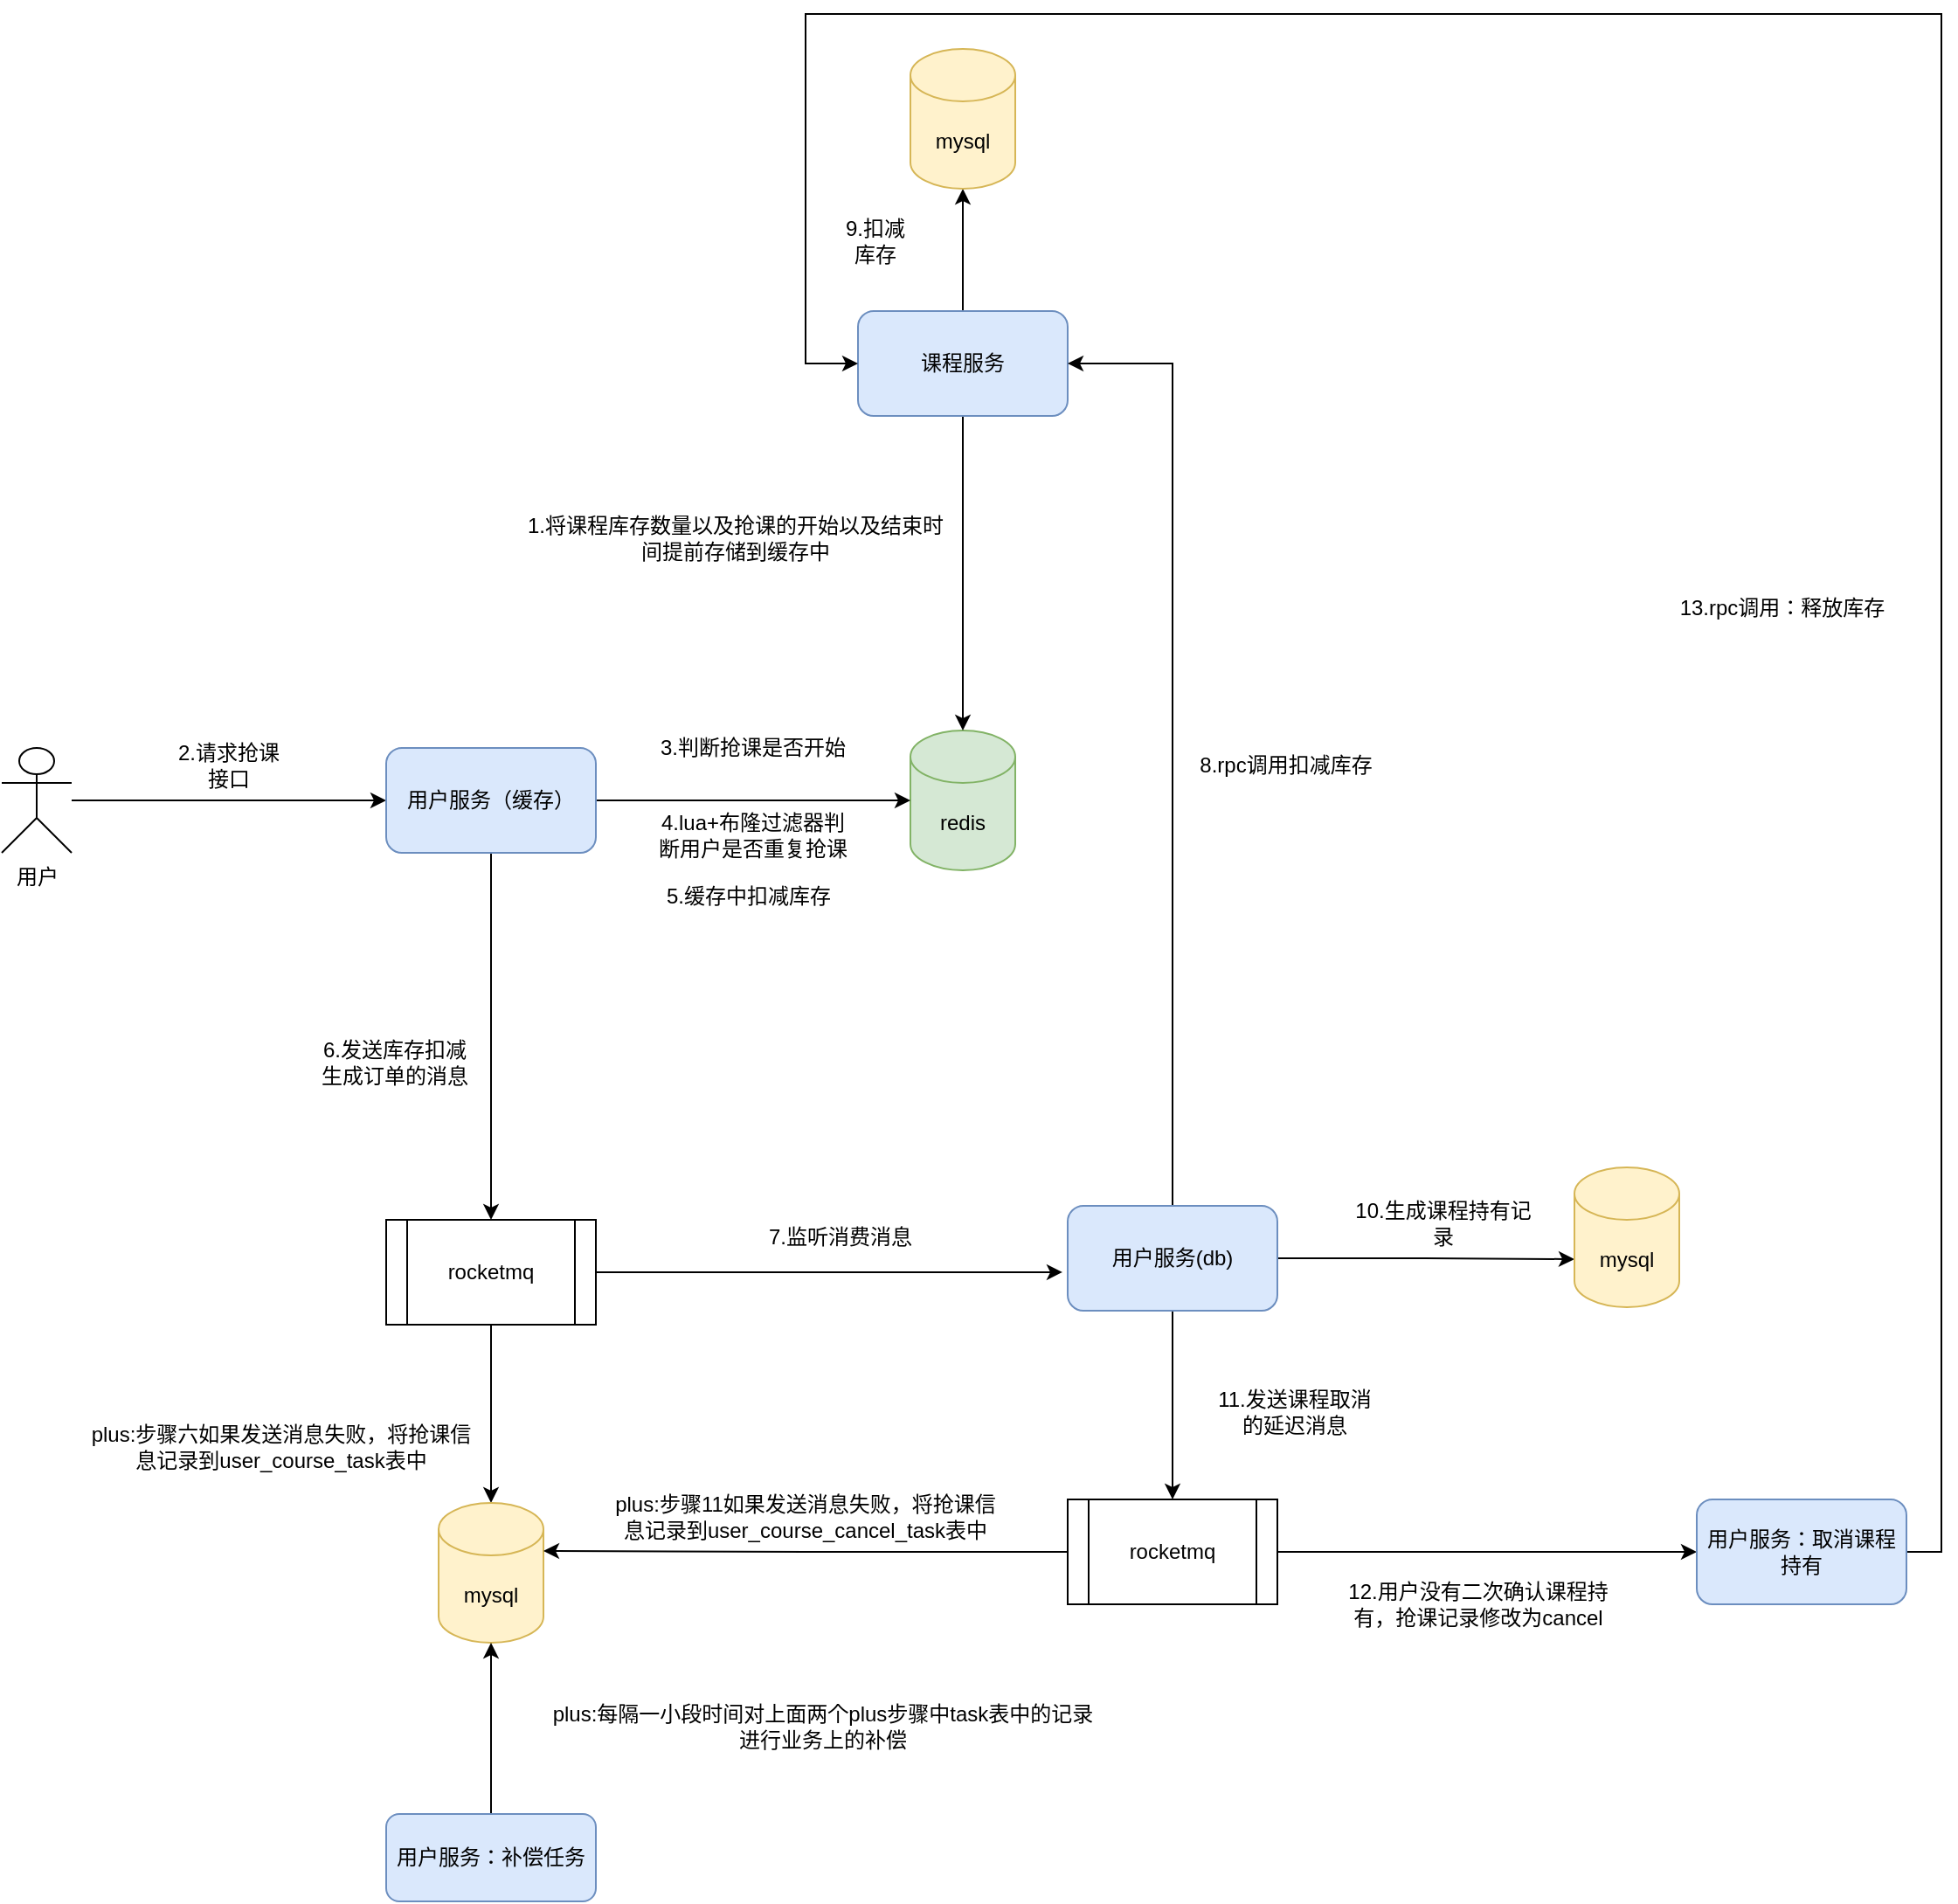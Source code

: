 <mxfile version="14.6.6" type="github"><diagram id="kXIEVZA1hbExhX5Ozc5R" name="Page-1"><mxGraphModel dx="1422" dy="794" grid="1" gridSize="10" guides="1" tooltips="1" connect="1" arrows="1" fold="1" page="1" pageScale="1" pageWidth="1169" pageHeight="1654" math="0" shadow="0"><root><mxCell id="0"/><mxCell id="1" parent="0"/><mxCell id="2bao1KNZBaHZsBBibMB4-11" style="edgeStyle=orthogonalEdgeStyle;rounded=0;orthogonalLoop=1;jettySize=auto;html=1;" parent="1" source="Q6ypxZt8FOQjwD9Kqvpz-1" target="2bao1KNZBaHZsBBibMB4-10" edge="1"><mxGeometry relative="1" as="geometry"/></mxCell><mxCell id="Q6ypxZt8FOQjwD9Kqvpz-1" value="用户" style="shape=umlActor;verticalLabelPosition=bottom;verticalAlign=top;html=1;outlineConnect=0;" parent="1" vertex="1"><mxGeometry x="150" y="570" width="40" height="60" as="geometry"/></mxCell><mxCell id="Q6ypxZt8FOQjwD9Kqvpz-2" value="redis" style="shape=cylinder3;whiteSpace=wrap;html=1;boundedLbl=1;backgroundOutline=1;size=15;fillColor=#d5e8d4;strokeColor=#82b366;" parent="1" vertex="1"><mxGeometry x="670" y="560" width="60" height="80" as="geometry"/></mxCell><mxCell id="2bao1KNZBaHZsBBibMB4-15" style="edgeStyle=orthogonalEdgeStyle;rounded=0;orthogonalLoop=1;jettySize=auto;html=1;entryX=0.5;entryY=0;entryDx=0;entryDy=0;entryPerimeter=0;" parent="1" source="2bao1KNZBaHZsBBibMB4-2" target="Q6ypxZt8FOQjwD9Kqvpz-2" edge="1"><mxGeometry relative="1" as="geometry"/></mxCell><mxCell id="2bao1KNZBaHZsBBibMB4-35" style="edgeStyle=orthogonalEdgeStyle;rounded=0;orthogonalLoop=1;jettySize=auto;html=1;" parent="1" source="2bao1KNZBaHZsBBibMB4-2" target="2bao1KNZBaHZsBBibMB4-34" edge="1"><mxGeometry relative="1" as="geometry"/></mxCell><mxCell id="2bao1KNZBaHZsBBibMB4-2" value="课程服务" style="rounded=1;whiteSpace=wrap;html=1;fillColor=#dae8fc;strokeColor=#6c8ebf;" parent="1" vertex="1"><mxGeometry x="640" y="320" width="120" height="60" as="geometry"/></mxCell><mxCell id="2bao1KNZBaHZsBBibMB4-9" value="1.将课程库存数量以及抢课的开始以及结束时间提前存储到缓存中" style="text;html=1;strokeColor=none;fillColor=none;align=center;verticalAlign=middle;whiteSpace=wrap;rounded=0;" parent="1" vertex="1"><mxGeometry x="450" y="420" width="240" height="60" as="geometry"/></mxCell><mxCell id="2bao1KNZBaHZsBBibMB4-13" style="edgeStyle=orthogonalEdgeStyle;rounded=0;orthogonalLoop=1;jettySize=auto;html=1;" parent="1" source="2bao1KNZBaHZsBBibMB4-10" target="Q6ypxZt8FOQjwD9Kqvpz-2" edge="1"><mxGeometry relative="1" as="geometry"/></mxCell><mxCell id="2bao1KNZBaHZsBBibMB4-20" style="edgeStyle=orthogonalEdgeStyle;rounded=0;orthogonalLoop=1;jettySize=auto;html=1;entryX=0.5;entryY=0;entryDx=0;entryDy=0;" parent="1" source="2bao1KNZBaHZsBBibMB4-10" target="2bao1KNZBaHZsBBibMB4-19" edge="1"><mxGeometry relative="1" as="geometry"/></mxCell><mxCell id="2bao1KNZBaHZsBBibMB4-10" value="用户服务（缓存）" style="rounded=1;whiteSpace=wrap;html=1;fillColor=#dae8fc;strokeColor=#6c8ebf;" parent="1" vertex="1"><mxGeometry x="370" y="570" width="120" height="60" as="geometry"/></mxCell><mxCell id="2bao1KNZBaHZsBBibMB4-12" value="2.请求抢课接口" style="text;html=1;strokeColor=none;fillColor=none;align=center;verticalAlign=middle;whiteSpace=wrap;rounded=0;" parent="1" vertex="1"><mxGeometry x="250" y="570" width="60" height="20" as="geometry"/></mxCell><mxCell id="2bao1KNZBaHZsBBibMB4-14" value="3.判断抢课是否开始" style="text;html=1;strokeColor=none;fillColor=none;align=center;verticalAlign=middle;whiteSpace=wrap;rounded=0;" parent="1" vertex="1"><mxGeometry x="520" y="560" width="120" height="20" as="geometry"/></mxCell><mxCell id="2bao1KNZBaHZsBBibMB4-17" value="4.lua+布隆过滤器判断用户是否重复抢课" style="text;html=1;strokeColor=none;fillColor=none;align=center;verticalAlign=middle;whiteSpace=wrap;rounded=0;" parent="1" vertex="1"><mxGeometry x="525" y="610" width="110" height="20" as="geometry"/></mxCell><mxCell id="2bao1KNZBaHZsBBibMB4-18" value="5.缓存中扣减库存" style="text;html=1;strokeColor=none;fillColor=none;align=center;verticalAlign=middle;whiteSpace=wrap;rounded=0;" parent="1" vertex="1"><mxGeometry x="525" y="640" width="105" height="30" as="geometry"/></mxCell><mxCell id="2bao1KNZBaHZsBBibMB4-26" style="edgeStyle=orthogonalEdgeStyle;rounded=0;orthogonalLoop=1;jettySize=auto;html=1;entryX=-0.025;entryY=0.633;entryDx=0;entryDy=0;entryPerimeter=0;" parent="1" source="2bao1KNZBaHZsBBibMB4-19" target="2bao1KNZBaHZsBBibMB4-24" edge="1"><mxGeometry relative="1" as="geometry"/></mxCell><mxCell id="2bao1KNZBaHZsBBibMB4-40" style="edgeStyle=orthogonalEdgeStyle;rounded=0;orthogonalLoop=1;jettySize=auto;html=1;exitX=0.5;exitY=1;exitDx=0;exitDy=0;" parent="1" source="2bao1KNZBaHZsBBibMB4-19" target="2bao1KNZBaHZsBBibMB4-39" edge="1"><mxGeometry relative="1" as="geometry"/></mxCell><mxCell id="2bao1KNZBaHZsBBibMB4-19" value="rocketmq" style="shape=process;whiteSpace=wrap;html=1;backgroundOutline=1;" parent="1" vertex="1"><mxGeometry x="370" y="840" width="120" height="60" as="geometry"/></mxCell><mxCell id="2bao1KNZBaHZsBBibMB4-21" value="6.发送库存扣减生成订单的消息" style="text;html=1;strokeColor=none;fillColor=none;align=center;verticalAlign=middle;whiteSpace=wrap;rounded=0;" parent="1" vertex="1"><mxGeometry x="330" y="740" width="90" height="20" as="geometry"/></mxCell><mxCell id="2bao1KNZBaHZsBBibMB4-23" value="7.监听消费消息" style="text;html=1;strokeColor=none;fillColor=none;align=center;verticalAlign=middle;whiteSpace=wrap;rounded=0;" parent="1" vertex="1"><mxGeometry x="580" y="840" width="100" height="20" as="geometry"/></mxCell><mxCell id="2bao1KNZBaHZsBBibMB4-28" style="edgeStyle=orthogonalEdgeStyle;rounded=0;orthogonalLoop=1;jettySize=auto;html=1;entryX=1;entryY=0.5;entryDx=0;entryDy=0;" parent="1" source="2bao1KNZBaHZsBBibMB4-24" target="2bao1KNZBaHZsBBibMB4-2" edge="1"><mxGeometry relative="1" as="geometry"/></mxCell><mxCell id="2bao1KNZBaHZsBBibMB4-31" style="edgeStyle=orthogonalEdgeStyle;rounded=0;orthogonalLoop=1;jettySize=auto;html=1;entryX=0;entryY=0;entryDx=0;entryDy=52.5;entryPerimeter=0;" parent="1" source="2bao1KNZBaHZsBBibMB4-24" target="2bao1KNZBaHZsBBibMB4-30" edge="1"><mxGeometry relative="1" as="geometry"/></mxCell><mxCell id="2bao1KNZBaHZsBBibMB4-43" style="edgeStyle=orthogonalEdgeStyle;rounded=0;orthogonalLoop=1;jettySize=auto;html=1;" parent="1" source="2bao1KNZBaHZsBBibMB4-24" edge="1"><mxGeometry relative="1" as="geometry"><mxPoint x="820" y="1000" as="targetPoint"/></mxGeometry></mxCell><mxCell id="2bao1KNZBaHZsBBibMB4-24" value="用户服务(db)" style="rounded=1;whiteSpace=wrap;html=1;fillColor=#dae8fc;strokeColor=#6c8ebf;" parent="1" vertex="1"><mxGeometry x="760" y="832" width="120" height="60" as="geometry"/></mxCell><mxCell id="2bao1KNZBaHZsBBibMB4-29" value="8.rpc调用扣减库存" style="text;html=1;strokeColor=none;fillColor=none;align=center;verticalAlign=middle;whiteSpace=wrap;rounded=0;" parent="1" vertex="1"><mxGeometry x="830" y="570" width="110" height="20" as="geometry"/></mxCell><mxCell id="2bao1KNZBaHZsBBibMB4-30" value="mysql" style="shape=cylinder3;whiteSpace=wrap;html=1;boundedLbl=1;backgroundOutline=1;size=15;fillColor=#fff2cc;strokeColor=#d6b656;" parent="1" vertex="1"><mxGeometry x="1050" y="810" width="60" height="80" as="geometry"/></mxCell><mxCell id="2bao1KNZBaHZsBBibMB4-32" value="10.生成课程持有记录" style="text;html=1;strokeColor=none;fillColor=none;align=center;verticalAlign=middle;whiteSpace=wrap;rounded=0;" parent="1" vertex="1"><mxGeometry x="920" y="832" width="110" height="20" as="geometry"/></mxCell><mxCell id="2bao1KNZBaHZsBBibMB4-34" value="mysql" style="shape=cylinder3;whiteSpace=wrap;html=1;boundedLbl=1;backgroundOutline=1;size=15;fillColor=#fff2cc;strokeColor=#d6b656;" parent="1" vertex="1"><mxGeometry x="670" y="170" width="60" height="80" as="geometry"/></mxCell><mxCell id="2bao1KNZBaHZsBBibMB4-36" value="9.扣减库存" style="text;html=1;strokeColor=none;fillColor=none;align=center;verticalAlign=middle;whiteSpace=wrap;rounded=0;" parent="1" vertex="1"><mxGeometry x="630" y="270" width="40" height="20" as="geometry"/></mxCell><mxCell id="2bao1KNZBaHZsBBibMB4-39" value="mysql" style="shape=cylinder3;whiteSpace=wrap;html=1;boundedLbl=1;backgroundOutline=1;size=15;fillColor=#fff2cc;strokeColor=#d6b656;" parent="1" vertex="1"><mxGeometry x="400" y="1002" width="60" height="80" as="geometry"/></mxCell><mxCell id="2bao1KNZBaHZsBBibMB4-41" value="plus:步骤六如果发送消息失败，将抢课信息记录到user_course_task表中" style="text;html=1;strokeColor=none;fillColor=none;align=center;verticalAlign=middle;whiteSpace=wrap;rounded=0;" parent="1" vertex="1"><mxGeometry x="200" y="960" width="220" height="20" as="geometry"/></mxCell><mxCell id="2bao1KNZBaHZsBBibMB4-46" style="edgeStyle=orthogonalEdgeStyle;rounded=0;orthogonalLoop=1;jettySize=auto;html=1;entryX=0;entryY=0.5;entryDx=0;entryDy=0;" parent="1" source="2bao1KNZBaHZsBBibMB4-42" target="2bao1KNZBaHZsBBibMB4-45" edge="1"><mxGeometry relative="1" as="geometry"><mxPoint x="1010" y="1030" as="targetPoint"/></mxGeometry></mxCell><mxCell id="2bao1KNZBaHZsBBibMB4-50" style="edgeStyle=orthogonalEdgeStyle;rounded=0;orthogonalLoop=1;jettySize=auto;html=1;entryX=1;entryY=0;entryDx=0;entryDy=27.5;entryPerimeter=0;" parent="1" source="2bao1KNZBaHZsBBibMB4-42" target="2bao1KNZBaHZsBBibMB4-39" edge="1"><mxGeometry relative="1" as="geometry"/></mxCell><mxCell id="2bao1KNZBaHZsBBibMB4-42" value="rocketmq" style="shape=process;whiteSpace=wrap;html=1;backgroundOutline=1;" parent="1" vertex="1"><mxGeometry x="760" y="1000" width="120" height="60" as="geometry"/></mxCell><mxCell id="2bao1KNZBaHZsBBibMB4-44" value="11.发送课程取消的延迟消息" style="text;html=1;strokeColor=none;fillColor=none;align=center;verticalAlign=middle;whiteSpace=wrap;rounded=0;" parent="1" vertex="1"><mxGeometry x="840" y="940" width="100" height="20" as="geometry"/></mxCell><mxCell id="2bao1KNZBaHZsBBibMB4-48" style="edgeStyle=orthogonalEdgeStyle;rounded=0;orthogonalLoop=1;jettySize=auto;html=1;" parent="1" source="2bao1KNZBaHZsBBibMB4-45" edge="1"><mxGeometry relative="1" as="geometry"><mxPoint x="640" y="350" as="targetPoint"/><Array as="points"><mxPoint x="1260" y="1030"/><mxPoint x="1260" y="150"/><mxPoint x="610" y="150"/><mxPoint x="610" y="350"/></Array></mxGeometry></mxCell><mxCell id="2bao1KNZBaHZsBBibMB4-45" value="用户服务：取消课程持有" style="rounded=1;whiteSpace=wrap;html=1;fillColor=#dae8fc;strokeColor=#6c8ebf;" parent="1" vertex="1"><mxGeometry x="1120" y="1000" width="120" height="60" as="geometry"/></mxCell><mxCell id="2bao1KNZBaHZsBBibMB4-47" value="12.用户没有二次确认课程持有，抢课记录修改为cancel" style="text;html=1;strokeColor=none;fillColor=none;align=center;verticalAlign=middle;whiteSpace=wrap;rounded=0;" parent="1" vertex="1"><mxGeometry x="910" y="1050" width="170" height="20" as="geometry"/></mxCell><mxCell id="2bao1KNZBaHZsBBibMB4-49" value="13.rpc调用：释放库存" style="text;html=1;strokeColor=none;fillColor=none;align=center;verticalAlign=middle;whiteSpace=wrap;rounded=0;" parent="1" vertex="1"><mxGeometry x="1099" y="480" width="140" height="20" as="geometry"/></mxCell><mxCell id="2bao1KNZBaHZsBBibMB4-51" value="plus:步骤11如果发送消息失败，将抢课信息记录到user_course_cancel_task表中" style="text;html=1;strokeColor=none;fillColor=none;align=center;verticalAlign=middle;whiteSpace=wrap;rounded=0;" parent="1" vertex="1"><mxGeometry x="500" y="1000" width="220" height="20" as="geometry"/></mxCell><mxCell id="2bao1KNZBaHZsBBibMB4-54" style="edgeStyle=orthogonalEdgeStyle;rounded=0;orthogonalLoop=1;jettySize=auto;html=1;" parent="1" source="2bao1KNZBaHZsBBibMB4-52" target="2bao1KNZBaHZsBBibMB4-39" edge="1"><mxGeometry relative="1" as="geometry"/></mxCell><mxCell id="2bao1KNZBaHZsBBibMB4-52" value="用户服务：补偿任务" style="rounded=1;whiteSpace=wrap;html=1;fillColor=#dae8fc;strokeColor=#6c8ebf;" parent="1" vertex="1"><mxGeometry x="370" y="1180" width="120" height="50" as="geometry"/></mxCell><mxCell id="2bao1KNZBaHZsBBibMB4-55" value="plus:每隔一小段时间对上面两个plus步骤中task表中的记录进行业务上的补偿" style="text;html=1;strokeColor=none;fillColor=none;align=center;verticalAlign=middle;whiteSpace=wrap;rounded=0;" parent="1" vertex="1"><mxGeometry x="460" y="1120" width="320" height="20" as="geometry"/></mxCell></root></mxGraphModel></diagram></mxfile>